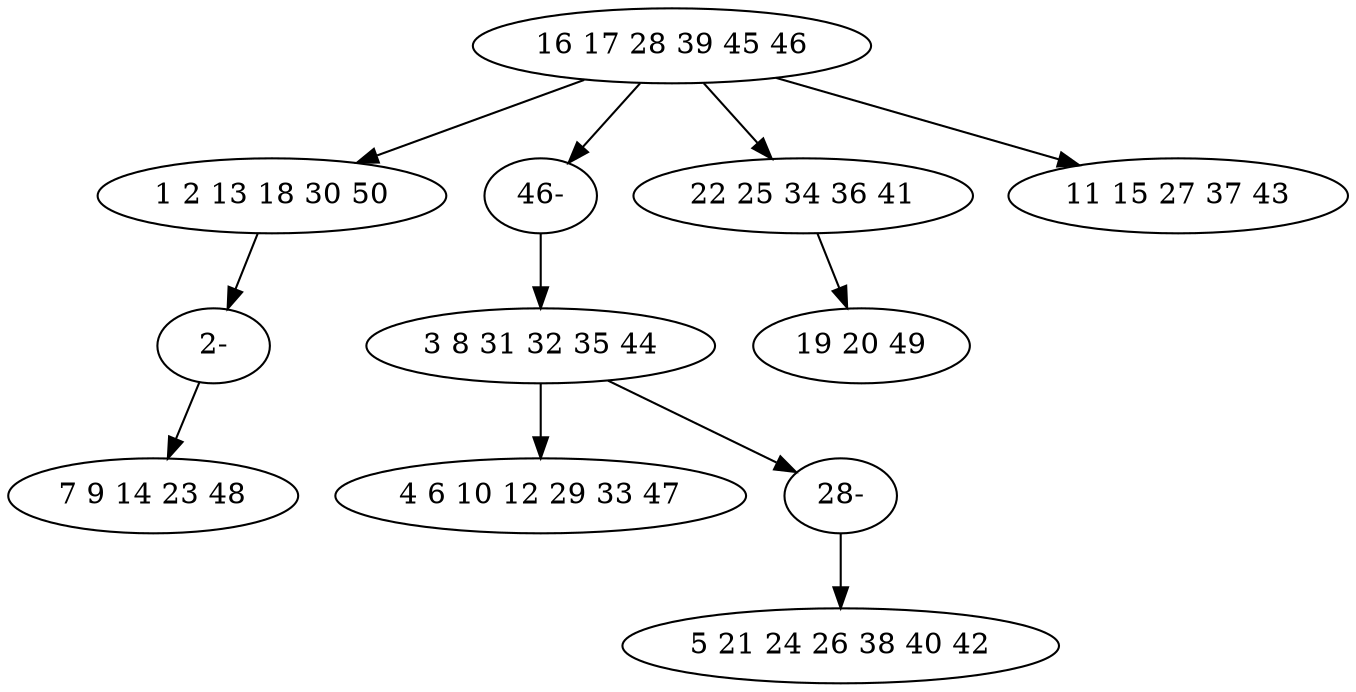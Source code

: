 digraph true_tree {
	"0" -> "1"
	"1" -> "10"
	"0" -> "11"
	"0" -> "4"
	"0" -> "5"
	"3" -> "6"
	"4" -> "7"
	"3" -> "9"
	"9" -> "8"
	"10" -> "2"
	"11" -> "3"
	"0" [label="16 17 28 39 45 46"];
	"1" [label="1 2 13 18 30 50"];
	"2" [label="7 9 14 23 48"];
	"3" [label="3 8 31 32 35 44"];
	"4" [label="22 25 34 36 41"];
	"5" [label="11 15 27 37 43"];
	"6" [label="4 6 10 12 29 33 47"];
	"7" [label="19 20 49"];
	"8" [label="5 21 24 26 38 40 42"];
	"9" [label="28-"];
	"10" [label="2-"];
	"11" [label="46-"];
}
